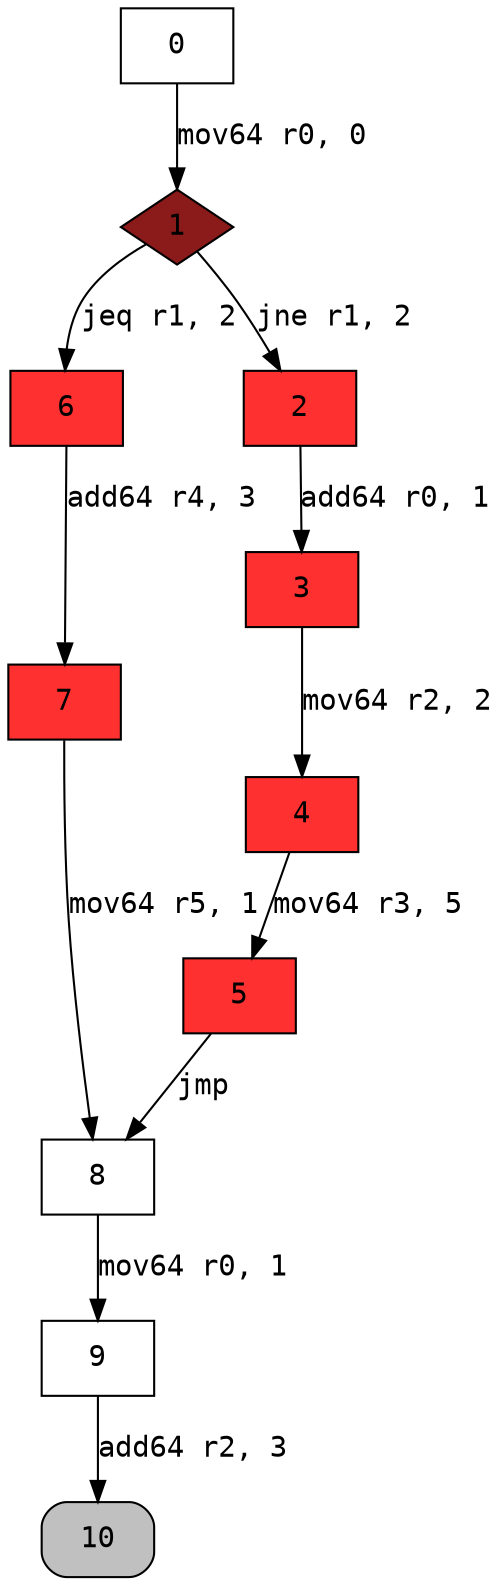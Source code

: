 digraph cfg { 
node [fontname="monospace"];
node [shape=box];
edge [fontname="monospace"];
  0 -> 1 [label="mov64 r0, 0"];
  1 -> 6 [label="jeq r1, 2"];
  1 -> 2 [label="jne r1, 2"];
  2 -> 3 [label="add64 r0, 1"];
  3 -> 4 [label="mov64 r2, 2"];
  4 -> 5 [label="mov64 r3, 5"];
  5 -> 8 [label="jmp"];
  6 -> 7 [label="add64 r4, 3"];
  7 -> 8 [label="mov64 r5, 1"];
  8 -> 9 [label="mov64 r0, 1"];
  9 -> 10 [label="add64 r2, 3"];
1 [shape=diamond,style=filled,fillcolor=firebrick4];
2 [style=filled,fillcolor=firebrick1];
3 [style=filled,fillcolor=firebrick1];
4 [style=filled,fillcolor=firebrick1];
5 [style=filled,fillcolor=firebrick1];
6 [style=filled,fillcolor=firebrick1];
7 [style=filled,fillcolor=firebrick1];
10 [style="rounded,filled",fillcolor=grey];
}